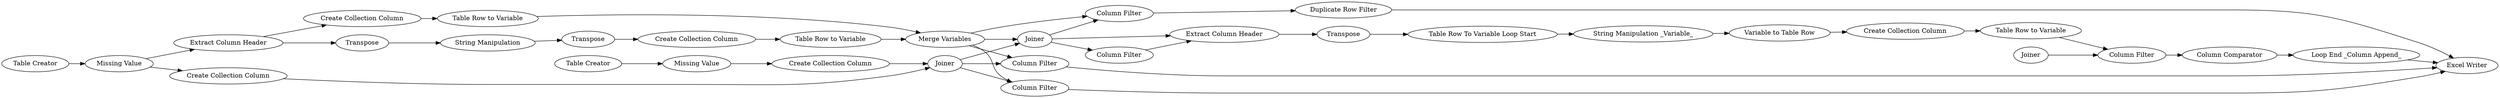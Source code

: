 digraph {
	"-7997043753387042091_566" [label="Table Row to Variable"]
	"930206791711269987_578" [label="Merge Variables"]
	"-1680441557415630001_586" [label="Missing Value"]
	"-1680441557415630001_7" [label="Create Collection Column"]
	"-1680441557415630001_584" [label="Table Creator"]
	"930206791711269987_577" [label="Create Collection Column"]
	"-7997043753387042091_36" [label=Transpose]
	"-7997043753387042091_48" [label="Create Collection Column"]
	"-1680441557415630001_3" [label=Joiner]
	"-7997043753387042091_563" [label=Joiner]
	"-7997043753387042091_37" [label="Column Filter"]
	"-1680441557415630001_581" [label="Duplicate Row Filter"]
	"-1680441557415630001_15" [label=Joiner]
	"-1680441557415630001_588" [label="Column Filter"]
	"-1680441557415630001_562" [label="Column Filter"]
	"-7997043753387042091_39" [label="Loop End _Column Append_"]
	"930206791711269987_36" [label=Transpose]
	"930206791711269987_575" [label=Transpose]
	"930206791711269987_571" [label="Create Collection Column"]
	"930206791711269987_572" [label="Table Row to Variable"]
	"-1680441557415630001_6" [label="Create Collection Column"]
	"930206791711269987_570" [label="Extract Column Header"]
	"930206791711269987_574" [label="String Manipulation"]
	"-1680441557415630001_585" [label="Missing Value"]
	"-7997043753387042091_34" [label="Extract Column Header"]
	"-1680441557415630001_587" [label="Excel Writer"]
	"-7997043753387042091_46" [label="String Manipulation _Variable_"]
	"-1680441557415630001_1" [label="Table Creator"]
	"-7997043753387042091_564" [label="Table Row To Variable Loop Start"]
	"-7997043753387042091_565" [label="Variable to Table Row"]
	"930206791711269987_576" [label="Table Row to Variable"]
	"-7997043753387042091_26" [label="Column Comparator"]
	"-1680441557415630001_9" [label="Column Filter"]
	"-1680441557415630001_10" [label="Column Filter"]
	"-1680441557415630001_6" -> "-1680441557415630001_3"
	"-7997043753387042091_39" -> "-1680441557415630001_587"
	"930206791711269987_574" -> "930206791711269987_575"
	"-7997043753387042091_565" -> "-7997043753387042091_48"
	"-7997043753387042091_26" -> "-7997043753387042091_39"
	"930206791711269987_577" -> "930206791711269987_576"
	"930206791711269987_570" -> "930206791711269987_571"
	"-7997043753387042091_566" -> "-7997043753387042091_37"
	"-1680441557415630001_10" -> "-1680441557415630001_587"
	"-1680441557415630001_585" -> "-1680441557415630001_6"
	"-7997043753387042091_36" -> "-7997043753387042091_564"
	"930206791711269987_572" -> "930206791711269987_578"
	"930206791711269987_570" -> "930206791711269987_36"
	"930206791711269987_576" -> "930206791711269987_578"
	"930206791711269987_575" -> "930206791711269987_577"
	"-1680441557415630001_15" -> "-7997043753387042091_34"
	"-1680441557415630001_15" -> "-1680441557415630001_562"
	"-1680441557415630001_588" -> "-7997043753387042091_34"
	"-7997043753387042091_46" -> "-7997043753387042091_565"
	"930206791711269987_36" -> "930206791711269987_574"
	"-1680441557415630001_15" -> "-1680441557415630001_588"
	"-7997043753387042091_48" -> "-7997043753387042091_566"
	"930206791711269987_578" -> "-1680441557415630001_15"
	"-1680441557415630001_581" -> "-1680441557415630001_587"
	"-1680441557415630001_586" -> "-1680441557415630001_7"
	"930206791711269987_578" -> "-1680441557415630001_9"
	"-1680441557415630001_9" -> "-1680441557415630001_587"
	"-1680441557415630001_584" -> "-1680441557415630001_586"
	"930206791711269987_578" -> "-1680441557415630001_10"
	"-1680441557415630001_3" -> "-1680441557415630001_15"
	"-1680441557415630001_7" -> "-1680441557415630001_3"
	"-1680441557415630001_3" -> "-1680441557415630001_10"
	"-7997043753387042091_564" -> "-7997043753387042091_46"
	"-1680441557415630001_562" -> "-1680441557415630001_581"
	"-1680441557415630001_3" -> "-1680441557415630001_9"
	"-7997043753387042091_34" -> "-7997043753387042091_36"
	"-7997043753387042091_563" -> "-7997043753387042091_37"
	"930206791711269987_571" -> "930206791711269987_572"
	"-1680441557415630001_585" -> "930206791711269987_570"
	"930206791711269987_578" -> "-1680441557415630001_562"
	"-7997043753387042091_37" -> "-7997043753387042091_26"
	"-1680441557415630001_1" -> "-1680441557415630001_585"
	rankdir=LR
}
